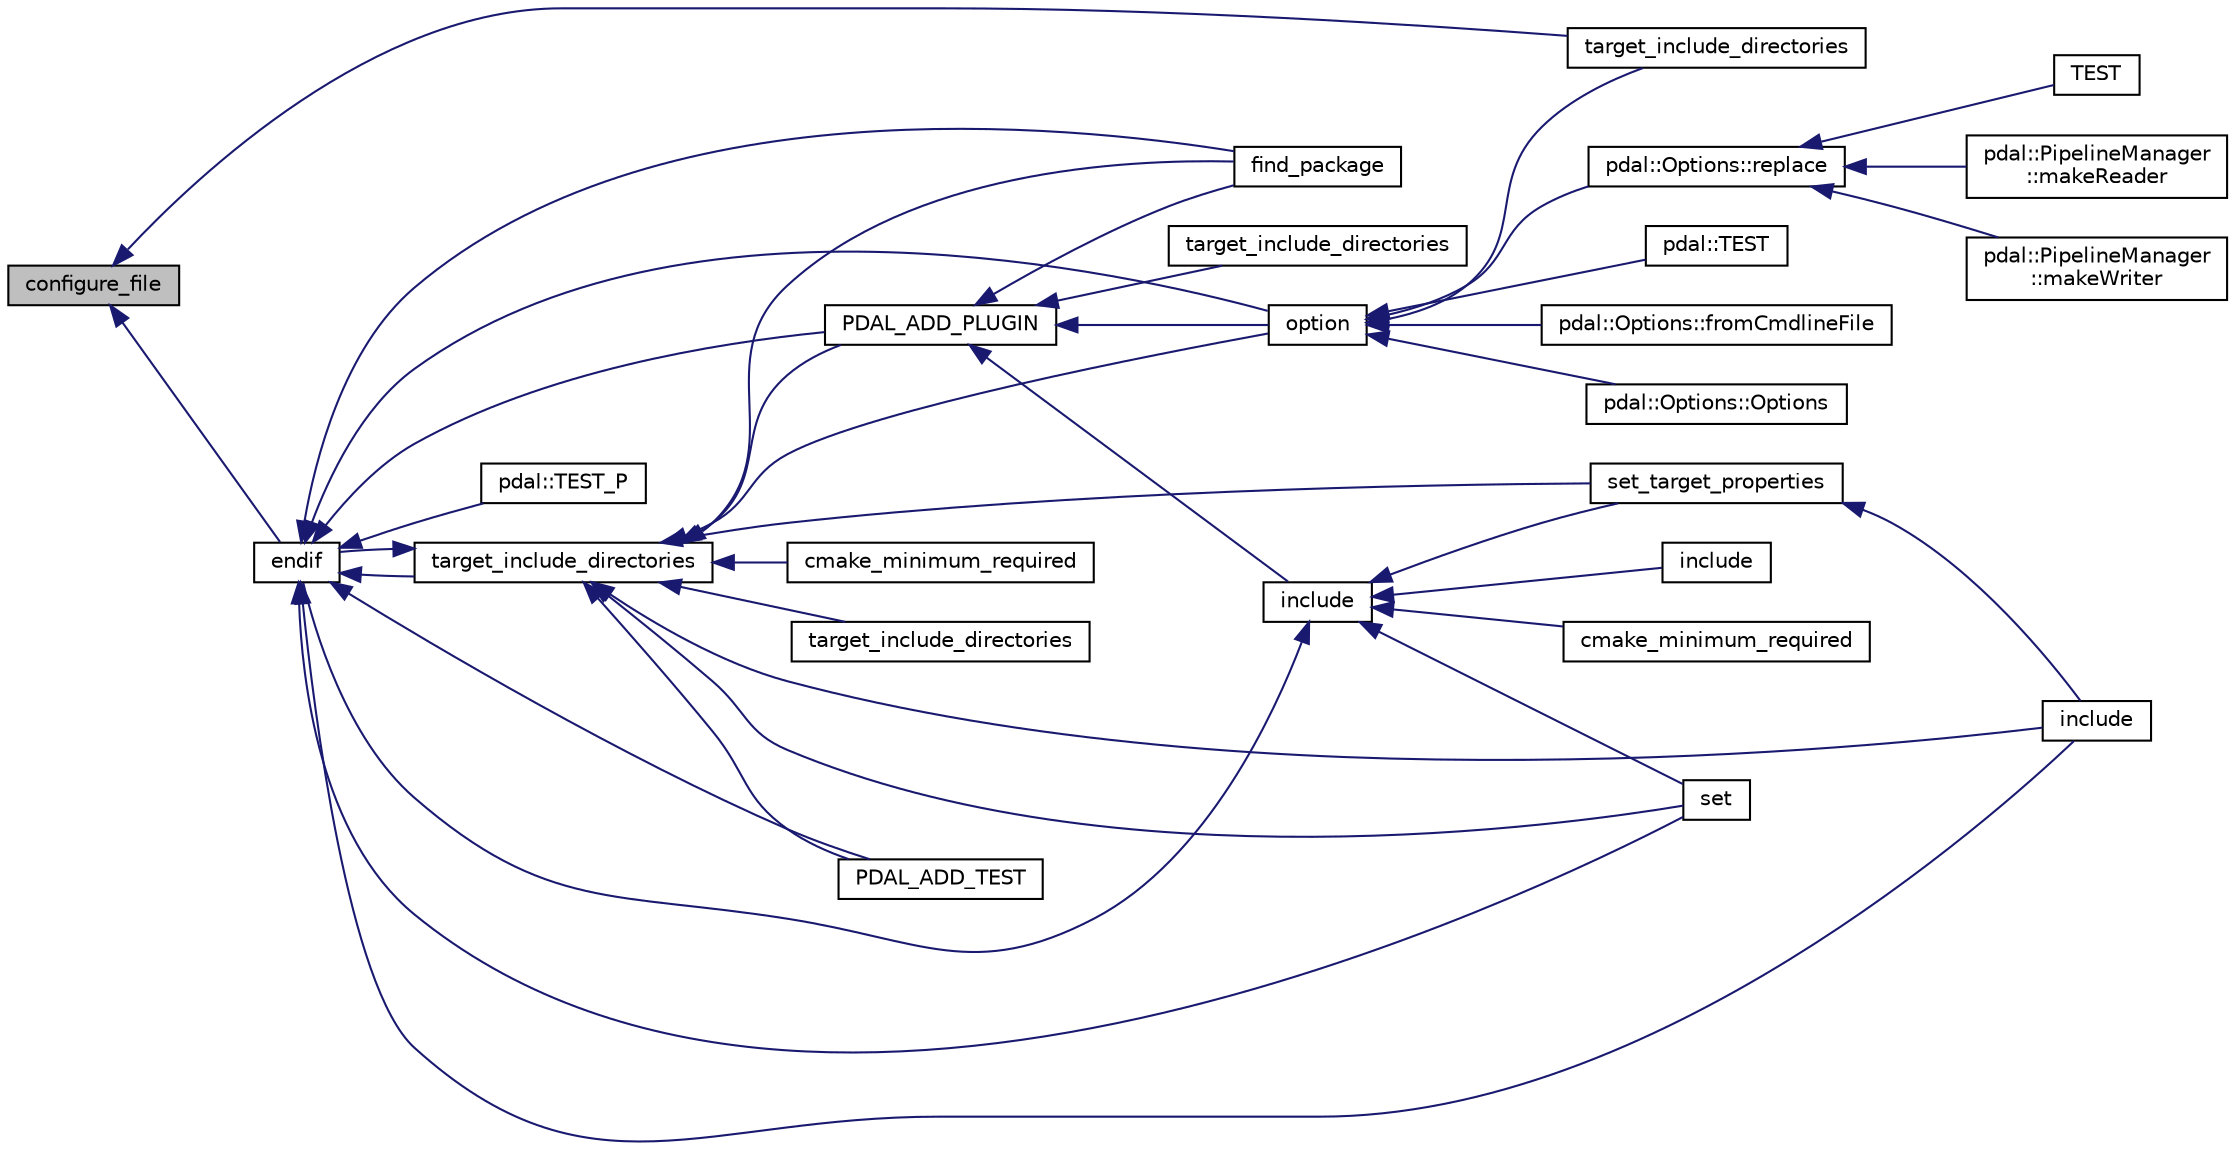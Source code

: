 digraph "configure_file"
{
  edge [fontname="Helvetica",fontsize="10",labelfontname="Helvetica",labelfontsize="10"];
  node [fontname="Helvetica",fontsize="10",shape=record];
  rankdir="LR";
  Node1 [label="configure_file",height=0.2,width=0.4,color="black", fillcolor="grey75", style="filled", fontcolor="black"];
  Node1 -> Node2 [dir="back",color="midnightblue",fontsize="10",style="solid",fontname="Helvetica"];
  Node2 [label="endif",height=0.2,width=0.4,color="black", fillcolor="white", style="filled",URL="$apps_2CMakeLists_8txt.html#a95003200affb100d1d71069d001d318c"];
  Node2 -> Node3 [dir="back",color="midnightblue",fontsize="10",style="solid",fontname="Helvetica"];
  Node3 [label="find_package",height=0.2,width=0.4,color="black", fillcolor="white", style="filled",URL="$plugins_2pcl_2CMakeLists_8txt.html#aeb94e26e191424877b600ea56cb1988a"];
  Node2 -> Node4 [dir="back",color="midnightblue",fontsize="10",style="solid",fontname="Helvetica"];
  Node4 [label="include",height=0.2,width=0.4,color="black", fillcolor="white", style="filled",URL="$plugins_2matlab_2CMakeLists_8txt.html#a139691a0c4a734d96555f643d75185e4"];
  Node2 -> Node5 [dir="back",color="midnightblue",fontsize="10",style="solid",fontname="Helvetica"];
  Node5 [label="option",height=0.2,width=0.4,color="black", fillcolor="white", style="filled",URL="$plugins_2cpd_2CMakeLists_8txt.html#a07f071e11fd317756f94ff028b629ebf"];
  Node5 -> Node6 [dir="back",color="midnightblue",fontsize="10",style="solid",fontname="Helvetica"];
  Node6 [label="pdal::Options::fromCmdlineFile",height=0.2,width=0.4,color="black", fillcolor="white", style="filled",URL="$classpdal_1_1Options.html#a1a7ad95963052f30ee58f7958c201edf"];
  Node5 -> Node7 [dir="back",color="midnightblue",fontsize="10",style="solid",fontname="Helvetica"];
  Node7 [label="pdal::Options::Options",height=0.2,width=0.4,color="black", fillcolor="white", style="filled",URL="$classpdal_1_1Options.html#ab379e8c7e61c2eb6db89b13922cea7d2"];
  Node5 -> Node8 [dir="back",color="midnightblue",fontsize="10",style="solid",fontname="Helvetica"];
  Node8 [label="pdal::Options::replace",height=0.2,width=0.4,color="black", fillcolor="white", style="filled",URL="$classpdal_1_1Options.html#ac68182ff4da939a6896f9cbb2fc0dd90"];
  Node8 -> Node9 [dir="back",color="midnightblue",fontsize="10",style="solid",fontname="Helvetica"];
  Node9 [label="pdal::PipelineManager\l::makeReader",height=0.2,width=0.4,color="black", fillcolor="white", style="filled",URL="$classpdal_1_1PipelineManager.html#a9b5b93498ef9ce477c9be6125816b97f"];
  Node8 -> Node10 [dir="back",color="midnightblue",fontsize="10",style="solid",fontname="Helvetica"];
  Node10 [label="pdal::PipelineManager\l::makeWriter",height=0.2,width=0.4,color="black", fillcolor="white", style="filled",URL="$classpdal_1_1PipelineManager.html#a799449dfca11d1961ea0ecd8cdb886a5"];
  Node8 -> Node11 [dir="back",color="midnightblue",fontsize="10",style="solid",fontname="Helvetica"];
  Node11 [label="TEST",height=0.2,width=0.4,color="black", fillcolor="white", style="filled",URL="$BPFTest_8cpp.html#a30071d5dd68251f1768dbe4e3623c615"];
  Node5 -> Node12 [dir="back",color="midnightblue",fontsize="10",style="solid",fontname="Helvetica"];
  Node12 [label="target_include_directories",height=0.2,width=0.4,color="black", fillcolor="white", style="filled",URL="$plugins_2rxp_2CMakeLists_8txt.html#a96f116bcb64cc351c935f3bfcd6dcbca"];
  Node5 -> Node13 [dir="back",color="midnightblue",fontsize="10",style="solid",fontname="Helvetica"];
  Node13 [label="pdal::TEST",height=0.2,width=0.4,color="black", fillcolor="white", style="filled",URL="$namespacepdal.html#aeb4ef85ebf69fda6f12fd1c6ce19c695"];
  Node2 -> Node14 [dir="back",color="midnightblue",fontsize="10",style="solid",fontname="Helvetica"];
  Node14 [label="PDAL_ADD_PLUGIN",height=0.2,width=0.4,color="black", fillcolor="white", style="filled",URL="$plugins_2sqlite_2CMakeLists_8txt.html#ae13dd749ac3c6bc0aacc152ad068c9cf"];
  Node14 -> Node3 [dir="back",color="midnightblue",fontsize="10",style="solid",fontname="Helvetica"];
  Node14 -> Node15 [dir="back",color="midnightblue",fontsize="10",style="solid",fontname="Helvetica"];
  Node15 [label="include",height=0.2,width=0.4,color="black", fillcolor="white", style="filled",URL="$plugins_2geowave_2CMakeLists_8txt.html#a40f7f560816321b423ccda46740e1b80"];
  Node15 -> Node16 [dir="back",color="midnightblue",fontsize="10",style="solid",fontname="Helvetica"];
  Node16 [label="cmake_minimum_required",height=0.2,width=0.4,color="black", fillcolor="white", style="filled",URL="$java_2native_2src_2CMakeLists_8txt.html#a997bd4020962e458d3948eb3e383cbdd"];
  Node15 -> Node2 [dir="back",color="midnightblue",fontsize="10",style="solid",fontname="Helvetica"];
  Node15 -> Node17 [dir="back",color="midnightblue",fontsize="10",style="solid",fontname="Helvetica"];
  Node17 [label="include",height=0.2,width=0.4,color="black", fillcolor="white", style="filled",URL="$plugins_2sqlite_2CMakeLists_8txt.html#a1b0a81895483ca0a5d697710b1e8c699"];
  Node15 -> Node18 [dir="back",color="midnightblue",fontsize="10",style="solid",fontname="Helvetica"];
  Node18 [label="set",height=0.2,width=0.4,color="black", fillcolor="white", style="filled",URL="$tools_2nitfwrap_2CMakeLists_8txt.html#a69a6adbdb33d6a3b0f2011b256f0a7a7"];
  Node15 -> Node19 [dir="back",color="midnightblue",fontsize="10",style="solid",fontname="Helvetica"];
  Node19 [label="set_target_properties",height=0.2,width=0.4,color="black", fillcolor="white", style="filled",URL="$plugins_2python_2plang_2CMakeLists_8txt.html#a37ea3a3a886fcb0bac4bdb58b4074459"];
  Node19 -> Node4 [dir="back",color="midnightblue",fontsize="10",style="solid",fontname="Helvetica"];
  Node14 -> Node5 [dir="back",color="midnightblue",fontsize="10",style="solid",fontname="Helvetica"];
  Node14 -> Node20 [dir="back",color="midnightblue",fontsize="10",style="solid",fontname="Helvetica"];
  Node20 [label="target_include_directories",height=0.2,width=0.4,color="black", fillcolor="white", style="filled",URL="$plugins_2nitf_2CMakeLists_8txt.html#a807418d94ca8fa37342c97e0b10aba9f"];
  Node2 -> Node21 [dir="back",color="midnightblue",fontsize="10",style="solid",fontname="Helvetica"];
  Node21 [label="PDAL_ADD_TEST",height=0.2,width=0.4,color="black", fillcolor="white", style="filled",URL="$plugins_2rxp_2CMakeLists_8txt.html#ac440d3bdd76d5d60db4364e47cc09f5f"];
  Node2 -> Node18 [dir="back",color="midnightblue",fontsize="10",style="solid",fontname="Helvetica"];
  Node2 -> Node22 [dir="back",color="midnightblue",fontsize="10",style="solid",fontname="Helvetica"];
  Node22 [label="target_include_directories",height=0.2,width=0.4,color="black", fillcolor="white", style="filled",URL="$plugins_2greyhound_2CMakeLists_8txt.html#aaf2c36d971af3676acf24962f41e8fce"];
  Node22 -> Node23 [dir="back",color="midnightblue",fontsize="10",style="solid",fontname="Helvetica"];
  Node23 [label="cmake_minimum_required",height=0.2,width=0.4,color="black", fillcolor="white", style="filled",URL="$examples_2writing_2CMakeLists_8txt.html#a6de164ad0f2bd7539377640c4de059d3"];
  Node22 -> Node2 [dir="back",color="midnightblue",fontsize="10",style="solid",fontname="Helvetica"];
  Node22 -> Node3 [dir="back",color="midnightblue",fontsize="10",style="solid",fontname="Helvetica"];
  Node22 -> Node4 [dir="back",color="midnightblue",fontsize="10",style="solid",fontname="Helvetica"];
  Node22 -> Node5 [dir="back",color="midnightblue",fontsize="10",style="solid",fontname="Helvetica"];
  Node22 -> Node14 [dir="back",color="midnightblue",fontsize="10",style="solid",fontname="Helvetica"];
  Node22 -> Node21 [dir="back",color="midnightblue",fontsize="10",style="solid",fontname="Helvetica"];
  Node22 -> Node18 [dir="back",color="midnightblue",fontsize="10",style="solid",fontname="Helvetica"];
  Node22 -> Node19 [dir="back",color="midnightblue",fontsize="10",style="solid",fontname="Helvetica"];
  Node22 -> Node24 [dir="back",color="midnightblue",fontsize="10",style="solid",fontname="Helvetica"];
  Node24 [label="target_include_directories",height=0.2,width=0.4,color="black", fillcolor="white", style="filled",URL="$plugins_2mbio_2CMakeLists_8txt.html#ad0d618bcbab0fcc6817145391a7a3133"];
  Node2 -> Node25 [dir="back",color="midnightblue",fontsize="10",style="solid",fontname="Helvetica"];
  Node25 [label="pdal::TEST_P",height=0.2,width=0.4,color="black", fillcolor="white", style="filled",URL="$namespacepdal.html#a828f4c33f28b39f623b641bbb79d5602"];
  Node1 -> Node12 [dir="back",color="midnightblue",fontsize="10",style="solid",fontname="Helvetica"];
}

